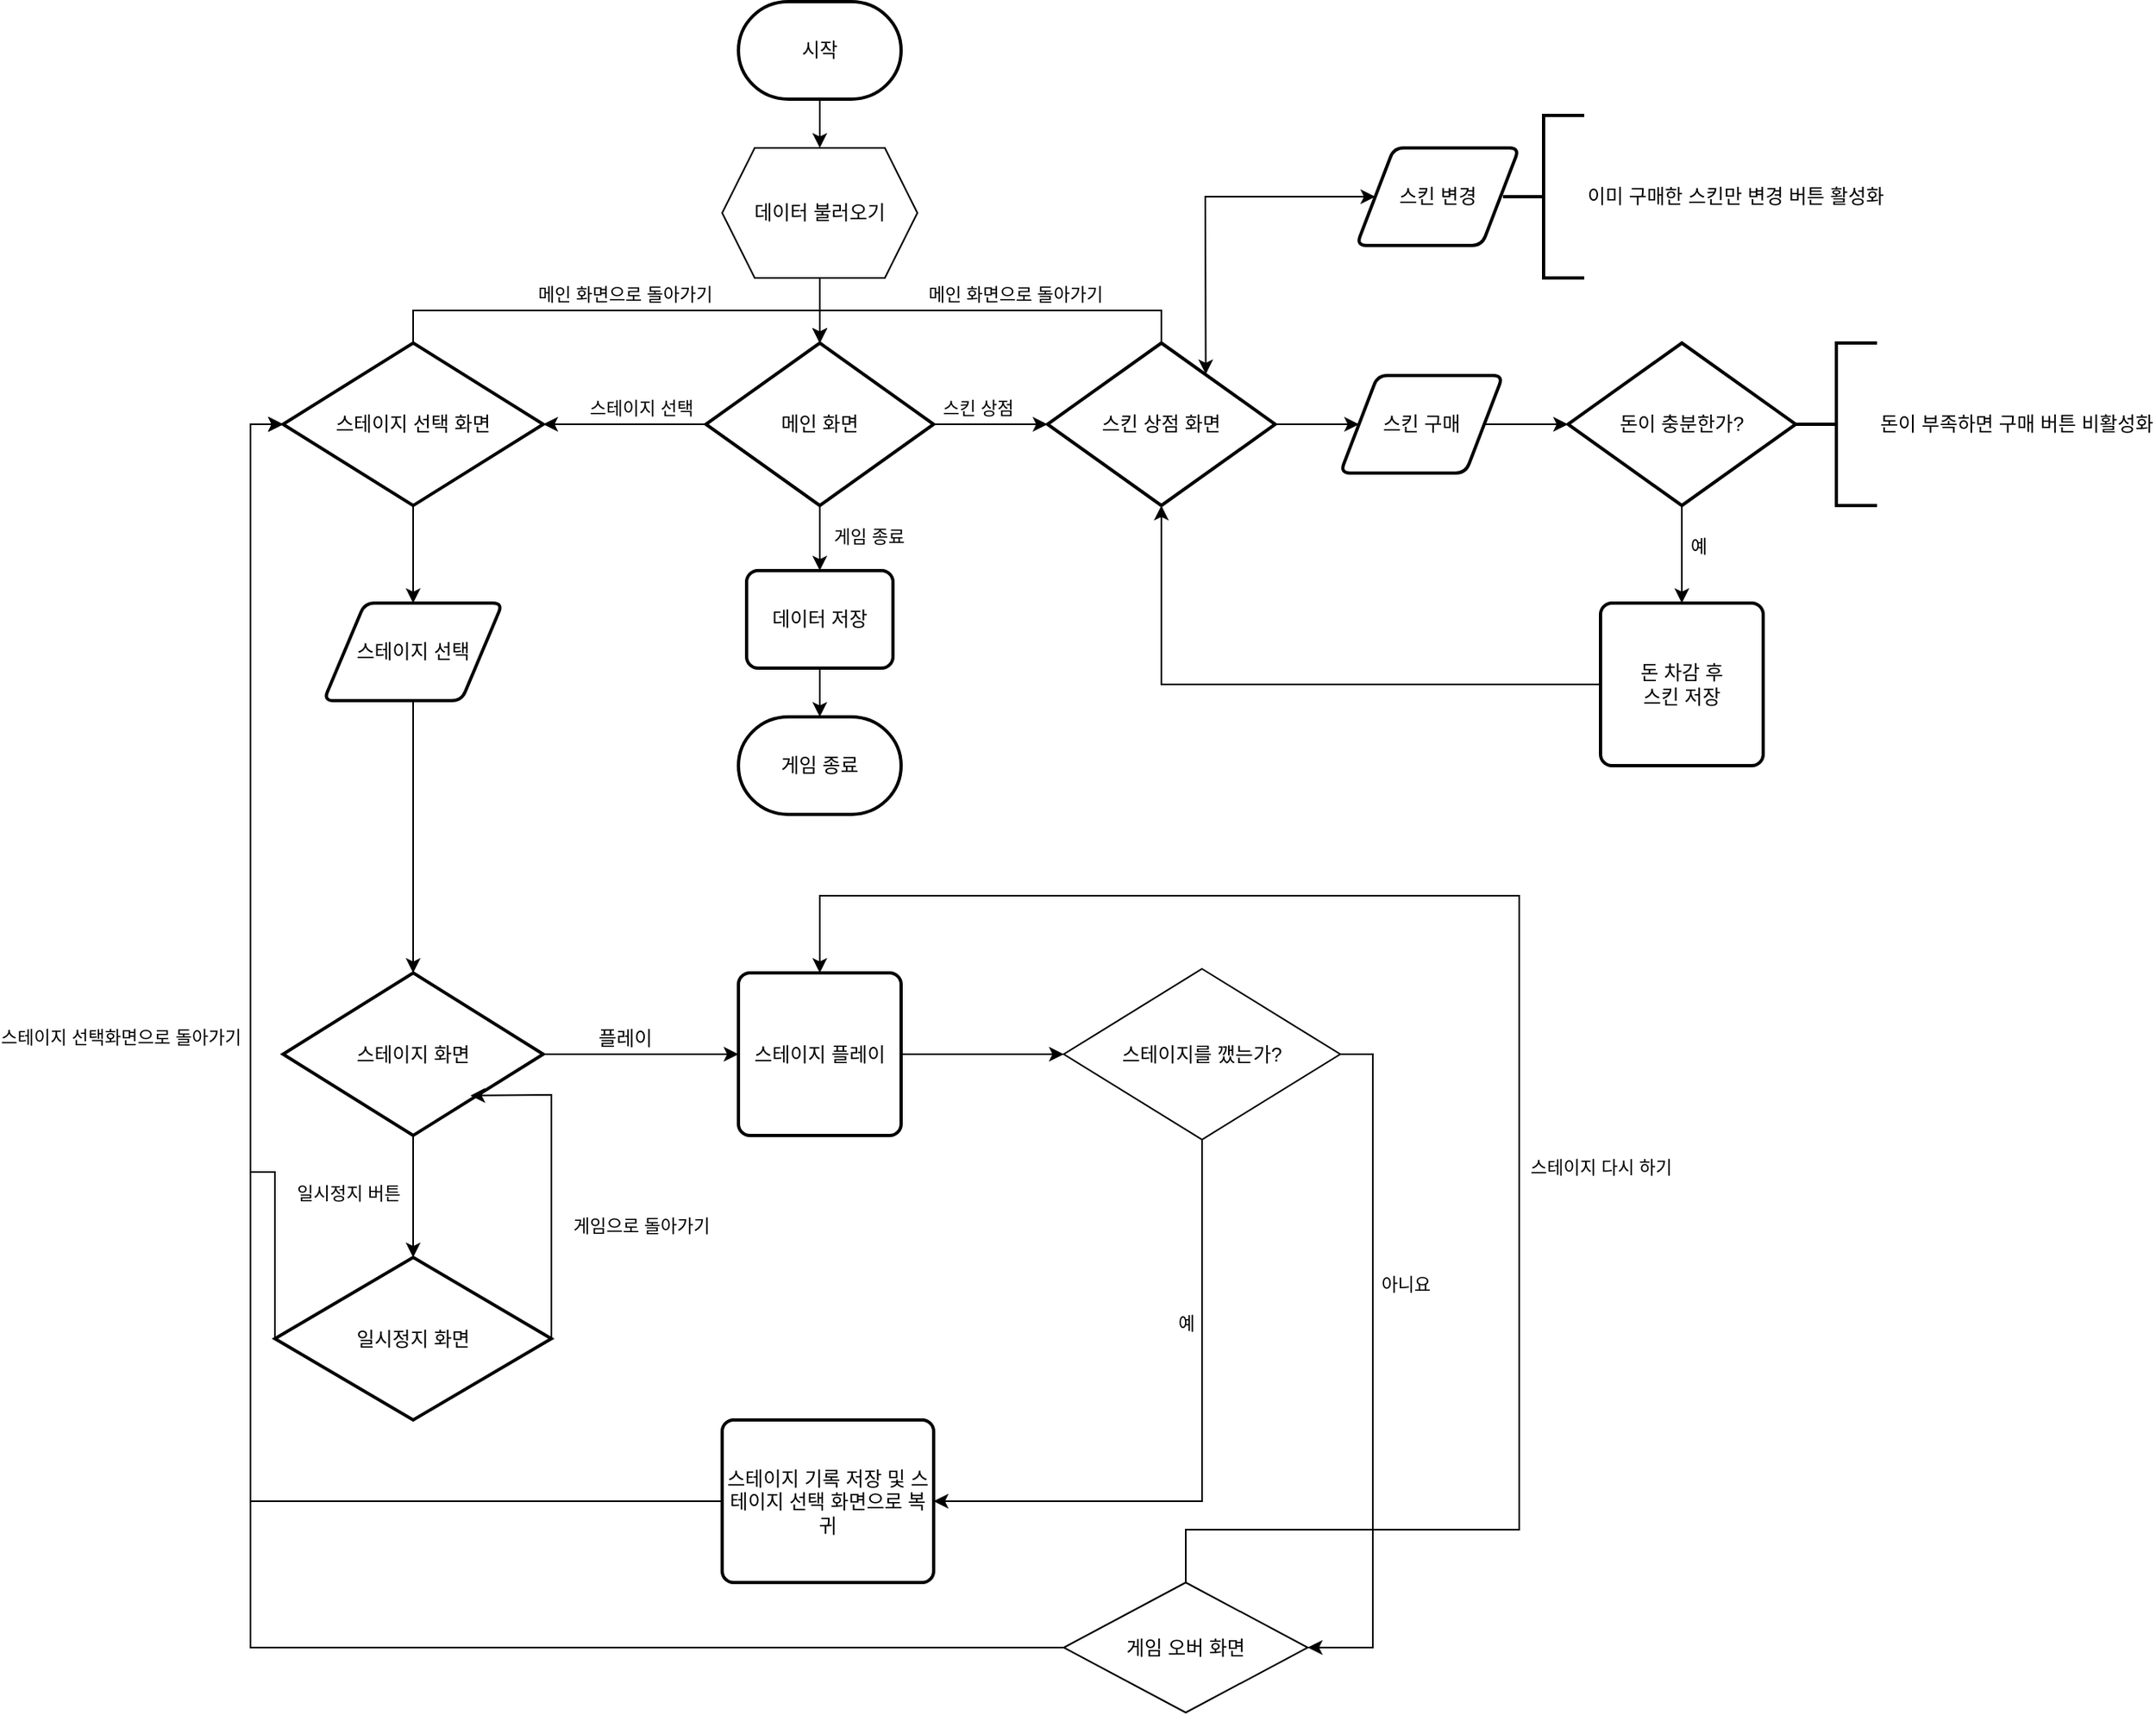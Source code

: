 <mxfile version="24.8.4">
  <diagram id="C5RBs43oDa-KdzZeNtuy" name="Page-1">
    <mxGraphModel dx="3695" dy="2729" grid="1" gridSize="10" guides="1" tooltips="1" connect="1" arrows="1" fold="1" page="1" pageScale="1" pageWidth="827" pageHeight="1169" math="0" shadow="0">
      <root>
        <mxCell id="WIyWlLk6GJQsqaUBKTNV-0" />
        <mxCell id="WIyWlLk6GJQsqaUBKTNV-1" parent="WIyWlLk6GJQsqaUBKTNV-0" />
        <mxCell id="HZrRGV8jQXtY9cmdzETH-3" value="" style="endArrow=classic;html=1;rounded=0;exitX=0.5;exitY=1;exitDx=0;exitDy=0;entryX=0.5;entryY=0;entryDx=0;entryDy=0;exitPerimeter=0;" parent="WIyWlLk6GJQsqaUBKTNV-1" source="HZrRGV8jQXtY9cmdzETH-6" target="HZrRGV8jQXtY9cmdzETH-46" edge="1">
          <mxGeometry width="50" height="50" relative="1" as="geometry">
            <mxPoint x="460" y="70" as="sourcePoint" />
            <mxPoint x="460" y="150" as="targetPoint" />
          </mxGeometry>
        </mxCell>
        <mxCell id="HZrRGV8jQXtY9cmdzETH-5" value="" style="endArrow=classic;html=1;rounded=0;exitX=0.5;exitY=1;exitDx=0;exitDy=0;exitPerimeter=0;entryX=0.5;entryY=0;entryDx=0;entryDy=0;" parent="WIyWlLk6GJQsqaUBKTNV-1" source="HZrRGV8jQXtY9cmdzETH-9" target="ZETHHZXSkX8OwemJDKc_-3" edge="1">
          <mxGeometry width="50" height="50" relative="1" as="geometry">
            <mxPoint x="390" y="390" as="sourcePoint" />
            <mxPoint x="390" y="330.0" as="targetPoint" />
          </mxGeometry>
        </mxCell>
        <mxCell id="HZrRGV8jQXtY9cmdzETH-10" value="게임 종료" style="edgeLabel;html=1;align=center;verticalAlign=middle;resizable=0;points=[];" parent="HZrRGV8jQXtY9cmdzETH-5" vertex="1" connectable="0">
          <mxGeometry x="0.75" y="2" relative="1" as="geometry">
            <mxPoint x="28" y="-16" as="offset" />
          </mxGeometry>
        </mxCell>
        <mxCell id="HZrRGV8jQXtY9cmdzETH-6" value="시작" style="strokeWidth=2;html=1;shape=mxgraph.flowchart.terminator;whiteSpace=wrap;" parent="WIyWlLk6GJQsqaUBKTNV-1" vertex="1">
          <mxGeometry x="340" y="-10" width="100" height="60" as="geometry" />
        </mxCell>
        <mxCell id="HZrRGV8jQXtY9cmdzETH-7" value="게임 종료" style="strokeWidth=2;html=1;shape=mxgraph.flowchart.terminator;whiteSpace=wrap;" parent="WIyWlLk6GJQsqaUBKTNV-1" vertex="1">
          <mxGeometry x="340" y="430" width="100" height="60" as="geometry" />
        </mxCell>
        <mxCell id="HZrRGV8jQXtY9cmdzETH-14" style="edgeStyle=orthogonalEdgeStyle;rounded=0;orthogonalLoop=1;jettySize=auto;html=1;exitX=0;exitY=0.5;exitDx=0;exitDy=0;exitPerimeter=0;entryX=1;entryY=0.5;entryDx=0;entryDy=0;entryPerimeter=0;" parent="WIyWlLk6GJQsqaUBKTNV-1" source="HZrRGV8jQXtY9cmdzETH-9" target="HZrRGV8jQXtY9cmdzETH-40" edge="1">
          <mxGeometry relative="1" as="geometry">
            <mxPoint x="220" y="250" as="targetPoint" />
          </mxGeometry>
        </mxCell>
        <mxCell id="HZrRGV8jQXtY9cmdzETH-15" value="스테이지 선택" style="edgeLabel;html=1;align=center;verticalAlign=middle;resizable=0;points=[];" parent="HZrRGV8jQXtY9cmdzETH-14" vertex="1" connectable="0">
          <mxGeometry x="0.017" y="-2" relative="1" as="geometry">
            <mxPoint x="11" y="-8" as="offset" />
          </mxGeometry>
        </mxCell>
        <mxCell id="HZrRGV8jQXtY9cmdzETH-17" style="edgeStyle=orthogonalEdgeStyle;rounded=0;orthogonalLoop=1;jettySize=auto;html=1;exitX=1;exitY=0.5;exitDx=0;exitDy=0;exitPerimeter=0;entryX=0;entryY=0.5;entryDx=0;entryDy=0;entryPerimeter=0;" parent="WIyWlLk6GJQsqaUBKTNV-1" source="HZrRGV8jQXtY9cmdzETH-9" target="HZrRGV8jQXtY9cmdzETH-32" edge="1">
          <mxGeometry relative="1" as="geometry">
            <mxPoint x="530" y="250" as="targetPoint" />
          </mxGeometry>
        </mxCell>
        <mxCell id="HZrRGV8jQXtY9cmdzETH-18" value="스킨 상점" style="edgeLabel;html=1;align=center;verticalAlign=middle;resizable=0;points=[];" parent="HZrRGV8jQXtY9cmdzETH-17" vertex="1" connectable="0">
          <mxGeometry x="-0.241" y="2" relative="1" as="geometry">
            <mxPoint y="-8" as="offset" />
          </mxGeometry>
        </mxCell>
        <mxCell id="HZrRGV8jQXtY9cmdzETH-9" value="메인 화면" style="strokeWidth=2;html=1;shape=mxgraph.flowchart.decision;whiteSpace=wrap;" parent="WIyWlLk6GJQsqaUBKTNV-1" vertex="1">
          <mxGeometry x="320" y="200" width="140" height="100" as="geometry" />
        </mxCell>
        <mxCell id="HZrRGV8jQXtY9cmdzETH-23" style="edgeStyle=orthogonalEdgeStyle;rounded=0;orthogonalLoop=1;jettySize=auto;html=1;exitX=0.5;exitY=1;exitDx=0;exitDy=0;exitPerimeter=0;entryX=0.5;entryY=0;entryDx=0;entryDy=0;" parent="WIyWlLk6GJQsqaUBKTNV-1" source="HZrRGV8jQXtY9cmdzETH-19" target="HZrRGV8jQXtY9cmdzETH-29" edge="1">
          <mxGeometry relative="1" as="geometry">
            <mxPoint x="780" y="380" as="targetPoint" />
          </mxGeometry>
        </mxCell>
        <mxCell id="HZrRGV8jQXtY9cmdzETH-24" value="예" style="edgeLabel;html=1;align=center;verticalAlign=middle;resizable=0;points=[];" parent="HZrRGV8jQXtY9cmdzETH-23" vertex="1" connectable="0">
          <mxGeometry x="-0.172" y="1" relative="1" as="geometry">
            <mxPoint x="9" as="offset" />
          </mxGeometry>
        </mxCell>
        <mxCell id="HZrRGV8jQXtY9cmdzETH-19" value="돈이 충분한가?" style="strokeWidth=2;html=1;shape=mxgraph.flowchart.decision;whiteSpace=wrap;" parent="WIyWlLk6GJQsqaUBKTNV-1" vertex="1">
          <mxGeometry x="850" y="200" width="140" height="100" as="geometry" />
        </mxCell>
        <mxCell id="HZrRGV8jQXtY9cmdzETH-22" style="edgeStyle=orthogonalEdgeStyle;rounded=0;orthogonalLoop=1;jettySize=auto;html=1;entryX=0;entryY=0.5;entryDx=0;entryDy=0;entryPerimeter=0;exitX=1;exitY=0.5;exitDx=0;exitDy=0;" parent="WIyWlLk6GJQsqaUBKTNV-1" source="HZrRGV8jQXtY9cmdzETH-26" target="HZrRGV8jQXtY9cmdzETH-19" edge="1">
          <mxGeometry relative="1" as="geometry">
            <mxPoint x="650" y="250" as="sourcePoint" />
          </mxGeometry>
        </mxCell>
        <mxCell id="HZrRGV8jQXtY9cmdzETH-26" value="스킨 구매" style="shape=parallelogram;html=1;strokeWidth=2;perimeter=parallelogramPerimeter;whiteSpace=wrap;rounded=1;arcSize=12;size=0.23;" parent="WIyWlLk6GJQsqaUBKTNV-1" vertex="1">
          <mxGeometry x="710" y="220" width="100" height="60" as="geometry" />
        </mxCell>
        <mxCell id="HZrRGV8jQXtY9cmdzETH-27" value="스테이지 선택" style="shape=parallelogram;html=1;strokeWidth=2;perimeter=parallelogramPerimeter;whiteSpace=wrap;rounded=1;arcSize=12;size=0.23;" parent="WIyWlLk6GJQsqaUBKTNV-1" vertex="1">
          <mxGeometry x="85" y="360" width="110" height="60" as="geometry" />
        </mxCell>
        <mxCell id="HZrRGV8jQXtY9cmdzETH-29" value="&lt;div&gt;&lt;span style=&quot;background-color: initial;&quot;&gt;돈 차감 후&lt;/span&gt;&lt;/div&gt;&lt;div&gt;&lt;span style=&quot;background-color: initial;&quot;&gt;스킨 저장&lt;/span&gt;&lt;br&gt;&lt;/div&gt;" style="rounded=1;whiteSpace=wrap;html=1;absoluteArcSize=1;arcSize=14;strokeWidth=2;" parent="WIyWlLk6GJQsqaUBKTNV-1" vertex="1">
          <mxGeometry x="870" y="360" width="100" height="100" as="geometry" />
        </mxCell>
        <mxCell id="HZrRGV8jQXtY9cmdzETH-70" style="edgeStyle=orthogonalEdgeStyle;rounded=0;orthogonalLoop=1;jettySize=auto;html=1;exitX=1;exitY=0.5;exitDx=0;exitDy=0;exitPerimeter=0;entryX=0;entryY=0.5;entryDx=0;entryDy=0;" parent="WIyWlLk6GJQsqaUBKTNV-1" source="HZrRGV8jQXtY9cmdzETH-32" target="HZrRGV8jQXtY9cmdzETH-26" edge="1">
          <mxGeometry relative="1" as="geometry" />
        </mxCell>
        <mxCell id="HZrRGV8jQXtY9cmdzETH-32" value="스킨 상점 화면" style="strokeWidth=2;html=1;shape=mxgraph.flowchart.decision;whiteSpace=wrap;" parent="WIyWlLk6GJQsqaUBKTNV-1" vertex="1">
          <mxGeometry x="530" y="200" width="140" height="100" as="geometry" />
        </mxCell>
        <mxCell id="HZrRGV8jQXtY9cmdzETH-34" style="edgeStyle=orthogonalEdgeStyle;rounded=0;orthogonalLoop=1;jettySize=auto;html=1;exitX=0.5;exitY=0;exitDx=0;exitDy=0;exitPerimeter=0;entryX=0.5;entryY=0;entryDx=0;entryDy=0;entryPerimeter=0;" parent="WIyWlLk6GJQsqaUBKTNV-1" source="HZrRGV8jQXtY9cmdzETH-32" target="HZrRGV8jQXtY9cmdzETH-9" edge="1">
          <mxGeometry relative="1" as="geometry" />
        </mxCell>
        <mxCell id="HZrRGV8jQXtY9cmdzETH-35" value="메인 화면으로 돌아가기" style="edgeLabel;html=1;align=center;verticalAlign=middle;resizable=0;points=[];" parent="HZrRGV8jQXtY9cmdzETH-34" vertex="1" connectable="0">
          <mxGeometry x="-0.487" y="3" relative="1" as="geometry">
            <mxPoint x="-46" y="-13" as="offset" />
          </mxGeometry>
        </mxCell>
        <mxCell id="HZrRGV8jQXtY9cmdzETH-38" value="돈이 부족하면 구매 버튼 비활성화" style="strokeWidth=2;html=1;shape=mxgraph.flowchart.annotation_2;align=left;labelPosition=right;pointerEvents=1;" parent="WIyWlLk6GJQsqaUBKTNV-1" vertex="1">
          <mxGeometry x="990" y="200" width="50" height="100" as="geometry" />
        </mxCell>
        <mxCell id="HZrRGV8jQXtY9cmdzETH-39" style="edgeStyle=orthogonalEdgeStyle;rounded=0;orthogonalLoop=1;jettySize=auto;html=1;exitX=0;exitY=0.5;exitDx=0;exitDy=0;entryX=0.5;entryY=1;entryDx=0;entryDy=0;entryPerimeter=0;" parent="WIyWlLk6GJQsqaUBKTNV-1" source="HZrRGV8jQXtY9cmdzETH-29" target="HZrRGV8jQXtY9cmdzETH-32" edge="1">
          <mxGeometry relative="1" as="geometry" />
        </mxCell>
        <mxCell id="HZrRGV8jQXtY9cmdzETH-41" style="edgeStyle=orthogonalEdgeStyle;rounded=0;orthogonalLoop=1;jettySize=auto;html=1;exitX=0.5;exitY=1;exitDx=0;exitDy=0;exitPerimeter=0;entryX=0.5;entryY=0;entryDx=0;entryDy=0;" parent="WIyWlLk6GJQsqaUBKTNV-1" source="HZrRGV8jQXtY9cmdzETH-40" target="HZrRGV8jQXtY9cmdzETH-27" edge="1">
          <mxGeometry relative="1" as="geometry" />
        </mxCell>
        <mxCell id="HZrRGV8jQXtY9cmdzETH-40" value="스테이지 선택 화면" style="strokeWidth=2;html=1;shape=mxgraph.flowchart.decision;whiteSpace=wrap;" parent="WIyWlLk6GJQsqaUBKTNV-1" vertex="1">
          <mxGeometry x="60" y="200" width="160" height="100" as="geometry" />
        </mxCell>
        <mxCell id="HZrRGV8jQXtY9cmdzETH-42" style="edgeStyle=orthogonalEdgeStyle;rounded=0;orthogonalLoop=1;jettySize=auto;html=1;exitX=0.5;exitY=0;exitDx=0;exitDy=0;exitPerimeter=0;entryX=0.5;entryY=0;entryDx=0;entryDy=0;entryPerimeter=0;" parent="WIyWlLk6GJQsqaUBKTNV-1" source="HZrRGV8jQXtY9cmdzETH-40" target="HZrRGV8jQXtY9cmdzETH-9" edge="1">
          <mxGeometry relative="1" as="geometry" />
        </mxCell>
        <mxCell id="HZrRGV8jQXtY9cmdzETH-43" value="메인 화면으로 돌아가기" style="edgeLabel;html=1;align=center;verticalAlign=middle;resizable=0;points=[];" parent="HZrRGV8jQXtY9cmdzETH-42" vertex="1" connectable="0">
          <mxGeometry x="-0.04" y="-5" relative="1" as="geometry">
            <mxPoint x="11" y="-15" as="offset" />
          </mxGeometry>
        </mxCell>
        <mxCell id="HZrRGV8jQXtY9cmdzETH-56" style="edgeStyle=orthogonalEdgeStyle;rounded=0;orthogonalLoop=1;jettySize=auto;html=1;exitX=1;exitY=0.5;exitDx=0;exitDy=0;entryX=0;entryY=0.5;entryDx=0;entryDy=0;" parent="WIyWlLk6GJQsqaUBKTNV-1" source="HZrRGV8jQXtY9cmdzETH-44" target="HZrRGV8jQXtY9cmdzETH-55" edge="1">
          <mxGeometry relative="1" as="geometry" />
        </mxCell>
        <mxCell id="HZrRGV8jQXtY9cmdzETH-44" value="스테이지 플레이" style="rounded=1;whiteSpace=wrap;html=1;absoluteArcSize=1;arcSize=14;strokeWidth=2;" parent="WIyWlLk6GJQsqaUBKTNV-1" vertex="1">
          <mxGeometry x="340" y="587.5" width="100" height="100" as="geometry" />
        </mxCell>
        <mxCell id="HZrRGV8jQXtY9cmdzETH-46" value="데이터 불러오기" style="shape=hexagon;perimeter=hexagonPerimeter2;whiteSpace=wrap;html=1;fixedSize=1;" parent="WIyWlLk6GJQsqaUBKTNV-1" vertex="1">
          <mxGeometry x="330" y="80" width="120" height="80" as="geometry" />
        </mxCell>
        <mxCell id="HZrRGV8jQXtY9cmdzETH-47" style="edgeStyle=orthogonalEdgeStyle;rounded=0;orthogonalLoop=1;jettySize=auto;html=1;exitX=0.5;exitY=1;exitDx=0;exitDy=0;entryX=0.5;entryY=0;entryDx=0;entryDy=0;entryPerimeter=0;" parent="WIyWlLk6GJQsqaUBKTNV-1" source="HZrRGV8jQXtY9cmdzETH-46" target="HZrRGV8jQXtY9cmdzETH-9" edge="1">
          <mxGeometry relative="1" as="geometry" />
        </mxCell>
        <mxCell id="HZrRGV8jQXtY9cmdzETH-52" style="edgeStyle=orthogonalEdgeStyle;rounded=0;orthogonalLoop=1;jettySize=auto;html=1;exitX=1;exitY=0.5;exitDx=0;exitDy=0;exitPerimeter=0;entryX=0;entryY=0.5;entryDx=0;entryDy=0;" parent="WIyWlLk6GJQsqaUBKTNV-1" source="HZrRGV8jQXtY9cmdzETH-49" target="HZrRGV8jQXtY9cmdzETH-44" edge="1">
          <mxGeometry relative="1" as="geometry" />
        </mxCell>
        <mxCell id="HZrRGV8jQXtY9cmdzETH-49" value="스테이지 화면" style="strokeWidth=2;html=1;shape=mxgraph.flowchart.decision;whiteSpace=wrap;" parent="WIyWlLk6GJQsqaUBKTNV-1" vertex="1">
          <mxGeometry x="60" y="587.5" width="160" height="100" as="geometry" />
        </mxCell>
        <mxCell id="HZrRGV8jQXtY9cmdzETH-51" style="edgeStyle=orthogonalEdgeStyle;rounded=0;orthogonalLoop=1;jettySize=auto;html=1;exitX=0.5;exitY=1;exitDx=0;exitDy=0;entryX=0.5;entryY=0;entryDx=0;entryDy=0;entryPerimeter=0;" parent="WIyWlLk6GJQsqaUBKTNV-1" source="HZrRGV8jQXtY9cmdzETH-27" target="HZrRGV8jQXtY9cmdzETH-49" edge="1">
          <mxGeometry relative="1" as="geometry" />
        </mxCell>
        <mxCell id="HZrRGV8jQXtY9cmdzETH-61" style="edgeStyle=orthogonalEdgeStyle;rounded=0;orthogonalLoop=1;jettySize=auto;html=1;exitX=0.5;exitY=1;exitDx=0;exitDy=0;entryX=1;entryY=0.5;entryDx=0;entryDy=0;" parent="WIyWlLk6GJQsqaUBKTNV-1" source="HZrRGV8jQXtY9cmdzETH-55" target="HZrRGV8jQXtY9cmdzETH-59" edge="1">
          <mxGeometry relative="1" as="geometry">
            <mxPoint x="625" y="782.5" as="targetPoint" />
          </mxGeometry>
        </mxCell>
        <mxCell id="HZrRGV8jQXtY9cmdzETH-62" value="예" style="edgeLabel;html=1;align=center;verticalAlign=middle;resizable=0;points=[];" parent="HZrRGV8jQXtY9cmdzETH-61" vertex="1" connectable="0">
          <mxGeometry x="-0.501" y="3" relative="1" as="geometry">
            <mxPoint x="-13" y="16" as="offset" />
          </mxGeometry>
        </mxCell>
        <mxCell id="HZrRGV8jQXtY9cmdzETH-65" style="edgeStyle=orthogonalEdgeStyle;rounded=0;orthogonalLoop=1;jettySize=auto;html=1;exitX=1;exitY=0.5;exitDx=0;exitDy=0;entryX=1;entryY=0.5;entryDx=0;entryDy=0;" parent="WIyWlLk6GJQsqaUBKTNV-1" source="HZrRGV8jQXtY9cmdzETH-55" target="HZrRGV8jQXtY9cmdzETH-64" edge="1">
          <mxGeometry relative="1" as="geometry" />
        </mxCell>
        <mxCell id="HZrRGV8jQXtY9cmdzETH-66" value="아니요" style="edgeLabel;html=1;align=center;verticalAlign=middle;resizable=0;points=[];" parent="HZrRGV8jQXtY9cmdzETH-65" vertex="1" connectable="0">
          <mxGeometry x="-0.346" y="4" relative="1" as="geometry">
            <mxPoint x="16" y="22" as="offset" />
          </mxGeometry>
        </mxCell>
        <mxCell id="HZrRGV8jQXtY9cmdzETH-55" value="스테이지를 깼는가?" style="rhombus;whiteSpace=wrap;html=1;" parent="WIyWlLk6GJQsqaUBKTNV-1" vertex="1">
          <mxGeometry x="540" y="585" width="170" height="105" as="geometry" />
        </mxCell>
        <mxCell id="HZrRGV8jQXtY9cmdzETH-59" value="스테이지 기록 저장 및 스테이지 선택 화면으로 복귀" style="rounded=1;whiteSpace=wrap;html=1;absoluteArcSize=1;arcSize=14;strokeWidth=2;" parent="WIyWlLk6GJQsqaUBKTNV-1" vertex="1">
          <mxGeometry x="330" y="862.5" width="130" height="100" as="geometry" />
        </mxCell>
        <mxCell id="HZrRGV8jQXtY9cmdzETH-63" style="edgeStyle=orthogonalEdgeStyle;rounded=0;orthogonalLoop=1;jettySize=auto;html=1;exitX=0;exitY=0.5;exitDx=0;exitDy=0;entryX=0;entryY=0.5;entryDx=0;entryDy=0;entryPerimeter=0;" parent="WIyWlLk6GJQsqaUBKTNV-1" source="HZrRGV8jQXtY9cmdzETH-59" target="HZrRGV8jQXtY9cmdzETH-40" edge="1">
          <mxGeometry relative="1" as="geometry" />
        </mxCell>
        <mxCell id="HZrRGV8jQXtY9cmdzETH-68" style="edgeStyle=orthogonalEdgeStyle;rounded=0;orthogonalLoop=1;jettySize=auto;html=1;exitX=0.5;exitY=0;exitDx=0;exitDy=0;entryX=0.5;entryY=0;entryDx=0;entryDy=0;" parent="WIyWlLk6GJQsqaUBKTNV-1" source="HZrRGV8jQXtY9cmdzETH-64" target="HZrRGV8jQXtY9cmdzETH-44" edge="1">
          <mxGeometry relative="1" as="geometry">
            <mxPoint x="830" y="440" as="targetPoint" />
            <Array as="points">
              <mxPoint x="615" y="930" />
              <mxPoint x="820" y="930" />
              <mxPoint x="820" y="540" />
              <mxPoint x="390" y="540" />
            </Array>
          </mxGeometry>
        </mxCell>
        <mxCell id="HZrRGV8jQXtY9cmdzETH-69" value="스테이지 다시 하기" style="edgeLabel;html=1;align=center;verticalAlign=middle;resizable=0;points=[];" parent="HZrRGV8jQXtY9cmdzETH-68" vertex="1" connectable="0">
          <mxGeometry x="0.111" y="1" relative="1" as="geometry">
            <mxPoint x="51" y="153" as="offset" />
          </mxGeometry>
        </mxCell>
        <mxCell id="HZrRGV8jQXtY9cmdzETH-64" value="게임 오버 화면" style="rhombus;whiteSpace=wrap;html=1;" parent="WIyWlLk6GJQsqaUBKTNV-1" vertex="1">
          <mxGeometry x="540" y="962.5" width="150" height="80" as="geometry" />
        </mxCell>
        <mxCell id="HZrRGV8jQXtY9cmdzETH-67" style="edgeStyle=orthogonalEdgeStyle;rounded=0;orthogonalLoop=1;jettySize=auto;html=1;exitX=0;exitY=0.5;exitDx=0;exitDy=0;entryX=0;entryY=0.5;entryDx=0;entryDy=0;entryPerimeter=0;" parent="WIyWlLk6GJQsqaUBKTNV-1" source="HZrRGV8jQXtY9cmdzETH-64" target="HZrRGV8jQXtY9cmdzETH-40" edge="1">
          <mxGeometry relative="1" as="geometry" />
        </mxCell>
        <mxCell id="HZrRGV8jQXtY9cmdzETH-72" value="스킨 변경" style="shape=parallelogram;html=1;strokeWidth=2;perimeter=parallelogramPerimeter;whiteSpace=wrap;rounded=1;arcSize=12;size=0.23;" parent="WIyWlLk6GJQsqaUBKTNV-1" vertex="1">
          <mxGeometry x="720" y="80" width="100" height="60" as="geometry" />
        </mxCell>
        <mxCell id="HZrRGV8jQXtY9cmdzETH-73" value="이미 구매한 스킨만 변경 버튼 활성화" style="strokeWidth=2;html=1;shape=mxgraph.flowchart.annotation_2;align=left;labelPosition=right;pointerEvents=1;" parent="WIyWlLk6GJQsqaUBKTNV-1" vertex="1">
          <mxGeometry x="810" y="60" width="50" height="100" as="geometry" />
        </mxCell>
        <mxCell id="HZrRGV8jQXtY9cmdzETH-76" value="" style="endArrow=classic;startArrow=classic;html=1;rounded=0;exitX=0.695;exitY=0.192;exitDx=0;exitDy=0;exitPerimeter=0;entryX=0;entryY=0.5;entryDx=0;entryDy=0;" parent="WIyWlLk6GJQsqaUBKTNV-1" source="HZrRGV8jQXtY9cmdzETH-32" target="HZrRGV8jQXtY9cmdzETH-72" edge="1">
          <mxGeometry width="50" height="50" relative="1" as="geometry">
            <mxPoint x="730" y="230" as="sourcePoint" />
            <mxPoint x="780" y="180" as="targetPoint" />
            <Array as="points">
              <mxPoint x="627" y="110" />
            </Array>
          </mxGeometry>
        </mxCell>
        <mxCell id="HZrRGV8jQXtY9cmdzETH-77" value="일시정지 화면" style="strokeWidth=2;html=1;shape=mxgraph.flowchart.decision;whiteSpace=wrap;" parent="WIyWlLk6GJQsqaUBKTNV-1" vertex="1">
          <mxGeometry x="55" y="762.5" width="170" height="100" as="geometry" />
        </mxCell>
        <mxCell id="HZrRGV8jQXtY9cmdzETH-80" style="edgeStyle=orthogonalEdgeStyle;rounded=0;orthogonalLoop=1;jettySize=auto;html=1;exitX=0;exitY=0.5;exitDx=0;exitDy=0;exitPerimeter=0;entryX=0;entryY=0.5;entryDx=0;entryDy=0;entryPerimeter=0;" parent="WIyWlLk6GJQsqaUBKTNV-1" source="HZrRGV8jQXtY9cmdzETH-77" target="HZrRGV8jQXtY9cmdzETH-40" edge="1">
          <mxGeometry relative="1" as="geometry">
            <Array as="points">
              <mxPoint x="40" y="710" />
              <mxPoint x="40" y="250" />
            </Array>
          </mxGeometry>
        </mxCell>
        <mxCell id="HZrRGV8jQXtY9cmdzETH-82" value="스테이지 선택화면으로 돌아가기" style="edgeLabel;html=1;align=center;verticalAlign=middle;resizable=0;points=[];" parent="HZrRGV8jQXtY9cmdzETH-80" vertex="1" connectable="0">
          <mxGeometry x="-0.951" y="1" relative="1" as="geometry">
            <mxPoint x="-94" y="-171" as="offset" />
          </mxGeometry>
        </mxCell>
        <mxCell id="HZrRGV8jQXtY9cmdzETH-83" style="edgeStyle=orthogonalEdgeStyle;rounded=0;orthogonalLoop=1;jettySize=auto;html=1;exitX=0.5;exitY=1;exitDx=0;exitDy=0;exitPerimeter=0;entryX=0.5;entryY=0;entryDx=0;entryDy=0;entryPerimeter=0;" parent="WIyWlLk6GJQsqaUBKTNV-1" source="HZrRGV8jQXtY9cmdzETH-49" target="HZrRGV8jQXtY9cmdzETH-77" edge="1">
          <mxGeometry relative="1" as="geometry" />
        </mxCell>
        <mxCell id="HZrRGV8jQXtY9cmdzETH-84" value="일시정지 버튼" style="edgeLabel;html=1;align=center;verticalAlign=middle;resizable=0;points=[];" parent="HZrRGV8jQXtY9cmdzETH-83" vertex="1" connectable="0">
          <mxGeometry x="-0.053" y="2" relative="1" as="geometry">
            <mxPoint x="-42" as="offset" />
          </mxGeometry>
        </mxCell>
        <mxCell id="HZrRGV8jQXtY9cmdzETH-86" value="" style="endArrow=classic;html=1;rounded=0;exitX=1;exitY=0.5;exitDx=0;exitDy=0;exitPerimeter=0;entryX=0.72;entryY=0.755;entryDx=0;entryDy=0;entryPerimeter=0;" parent="WIyWlLk6GJQsqaUBKTNV-1" source="HZrRGV8jQXtY9cmdzETH-77" target="HZrRGV8jQXtY9cmdzETH-49" edge="1">
          <mxGeometry width="50" height="50" relative="1" as="geometry">
            <mxPoint x="250" y="802.5" as="sourcePoint" />
            <mxPoint x="180" y="662.5" as="targetPoint" />
            <Array as="points">
              <mxPoint x="225" y="662.5" />
            </Array>
          </mxGeometry>
        </mxCell>
        <mxCell id="HZrRGV8jQXtY9cmdzETH-87" value="게임으로 돌아가기" style="edgeLabel;html=1;align=center;verticalAlign=middle;resizable=0;points=[];" parent="HZrRGV8jQXtY9cmdzETH-86" vertex="1" connectable="0">
          <mxGeometry x="-0.42" y="2" relative="1" as="geometry">
            <mxPoint x="57" y="-12" as="offset" />
          </mxGeometry>
        </mxCell>
        <mxCell id="HZrRGV8jQXtY9cmdzETH-88" value="플레이" style="text;html=1;align=center;verticalAlign=middle;resizable=0;points=[];autosize=1;strokeColor=none;fillColor=none;" parent="WIyWlLk6GJQsqaUBKTNV-1" vertex="1">
          <mxGeometry x="240" y="612.5" width="60" height="30" as="geometry" />
        </mxCell>
        <mxCell id="ZETHHZXSkX8OwemJDKc_-2" style="edgeStyle=orthogonalEdgeStyle;rounded=0;orthogonalLoop=1;jettySize=auto;html=1;exitX=0.5;exitY=1;exitDx=0;exitDy=0;entryX=0.5;entryY=0;entryDx=0;entryDy=0;entryPerimeter=0;" edge="1" parent="WIyWlLk6GJQsqaUBKTNV-1" source="ZETHHZXSkX8OwemJDKc_-3" target="HZrRGV8jQXtY9cmdzETH-7">
          <mxGeometry relative="1" as="geometry">
            <mxPoint x="390" y="400" as="sourcePoint" />
          </mxGeometry>
        </mxCell>
        <mxCell id="ZETHHZXSkX8OwemJDKc_-3" value="데이터 저장" style="rounded=1;whiteSpace=wrap;html=1;absoluteArcSize=1;arcSize=14;strokeWidth=2;" vertex="1" parent="WIyWlLk6GJQsqaUBKTNV-1">
          <mxGeometry x="345" y="340" width="90" height="60" as="geometry" />
        </mxCell>
      </root>
    </mxGraphModel>
  </diagram>
</mxfile>
